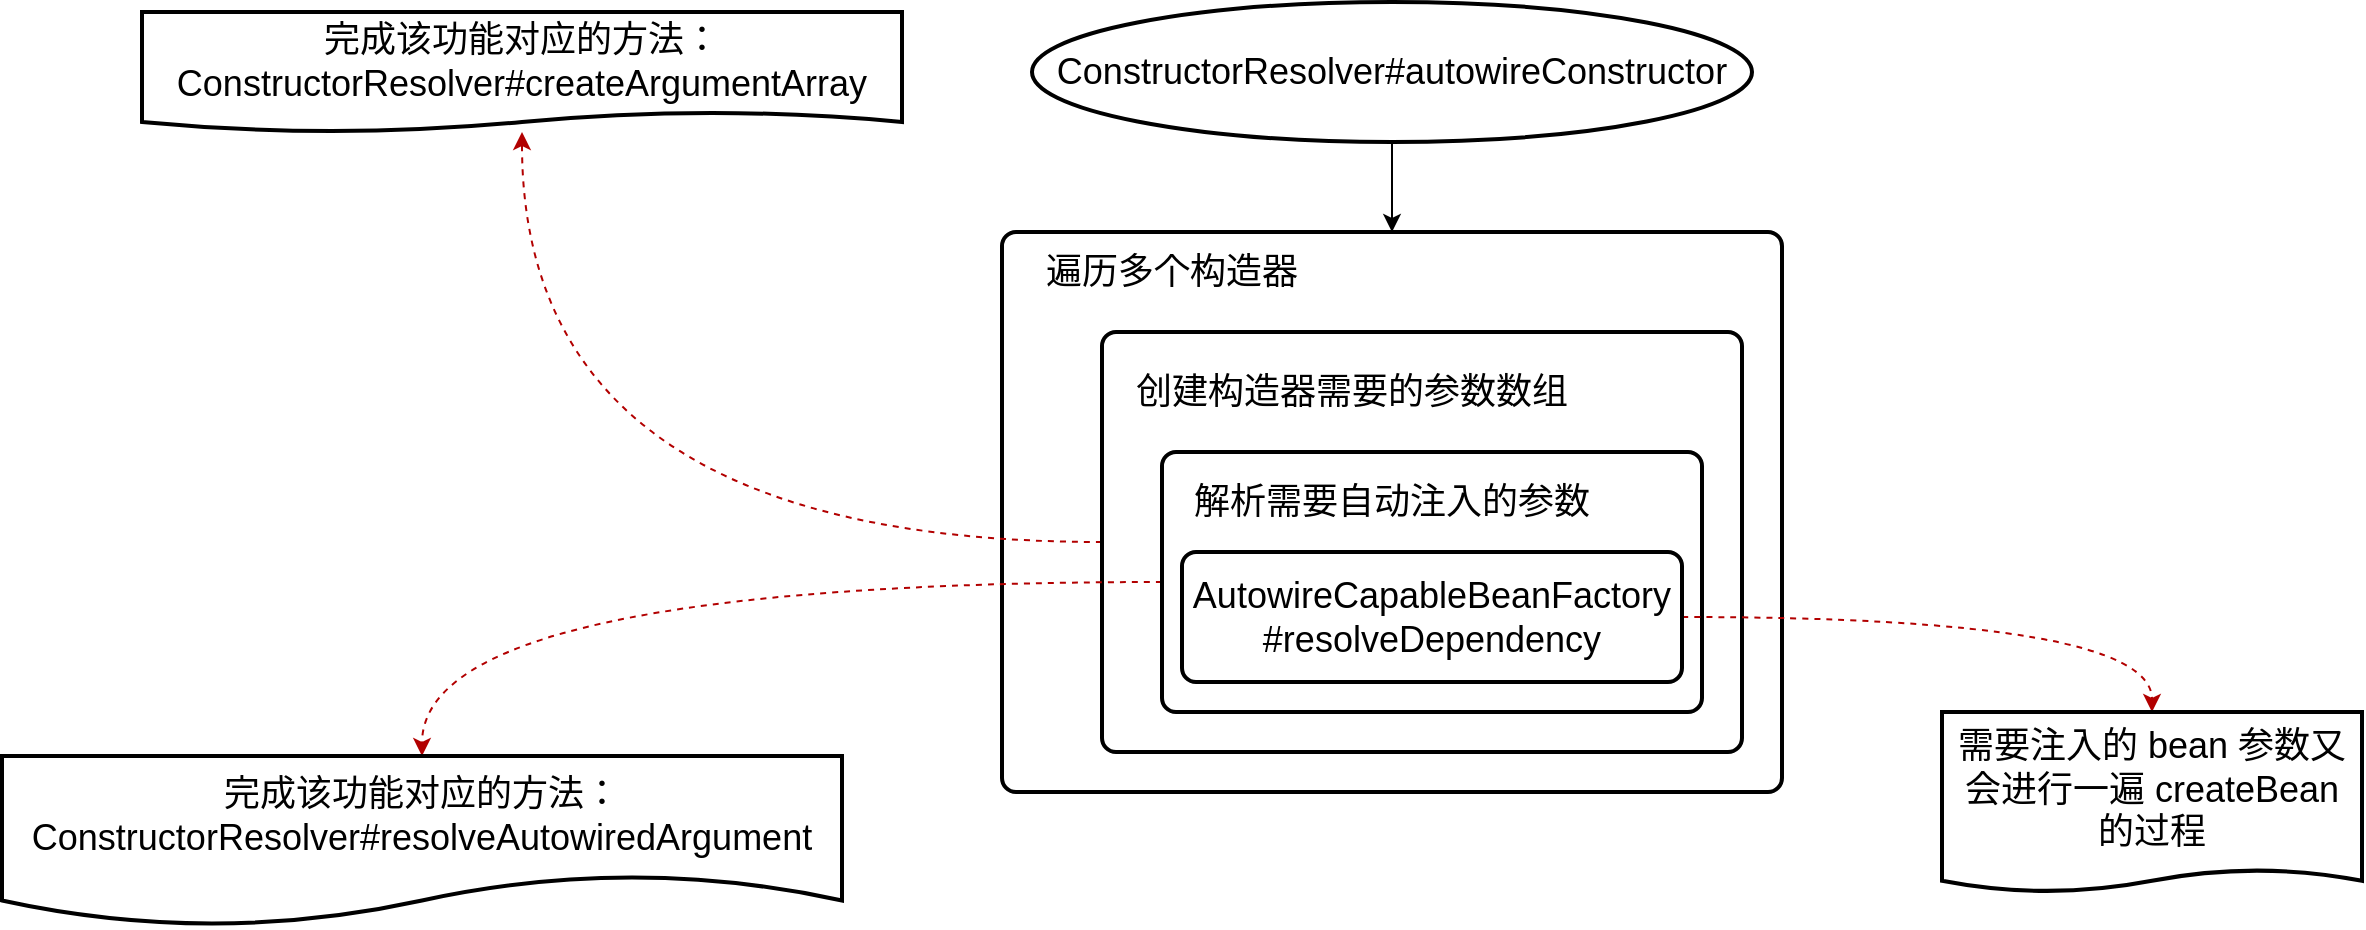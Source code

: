 <mxfile version="20.8.10" type="github">
  <diagram name="第 1 页" id="OaGnfDk5EdA8OH1uygie">
    <mxGraphModel dx="2261" dy="796" grid="1" gridSize="10" guides="1" tooltips="1" connect="1" arrows="1" fold="1" page="1" pageScale="1" pageWidth="827" pageHeight="1169" math="0" shadow="0">
      <root>
        <mxCell id="0" />
        <mxCell id="1" parent="0" />
        <mxCell id="i0wR6J2IRW5RHCVqw8sQ-17" style="edgeStyle=orthogonalEdgeStyle;orthogonalLoop=1;jettySize=auto;html=1;fontSize=18;rounded=0;" edge="1" parent="1" source="i0wR6J2IRW5RHCVqw8sQ-1" target="i0wR6J2IRW5RHCVqw8sQ-3">
          <mxGeometry relative="1" as="geometry" />
        </mxCell>
        <mxCell id="i0wR6J2IRW5RHCVqw8sQ-1" value="&lt;font style=&quot;font-size: 18px;&quot;&gt;ConstructorResolver#autowireConstructor&lt;/font&gt;" style="strokeWidth=2;html=1;shape=mxgraph.flowchart.start_1;whiteSpace=wrap;" vertex="1" parent="1">
          <mxGeometry x="275" y="165" width="360" height="70" as="geometry" />
        </mxCell>
        <mxCell id="i0wR6J2IRW5RHCVqw8sQ-3" value="" style="rounded=1;whiteSpace=wrap;html=1;absoluteArcSize=1;arcSize=14;strokeWidth=2;fontSize=18;" vertex="1" parent="1">
          <mxGeometry x="260" y="280" width="390" height="280" as="geometry" />
        </mxCell>
        <mxCell id="i0wR6J2IRW5RHCVqw8sQ-9" value="" style="edgeStyle=orthogonalEdgeStyle;orthogonalLoop=1;jettySize=auto;html=1;fontSize=18;curved=1;dashed=1;fillColor=#e51400;strokeColor=#B20000;" edge="1" parent="1" source="i0wR6J2IRW5RHCVqw8sQ-4" target="i0wR6J2IRW5RHCVqw8sQ-8">
          <mxGeometry relative="1" as="geometry" />
        </mxCell>
        <mxCell id="i0wR6J2IRW5RHCVqw8sQ-4" value="" style="rounded=1;whiteSpace=wrap;html=1;absoluteArcSize=1;arcSize=14;strokeWidth=2;fontSize=18;" vertex="1" parent="1">
          <mxGeometry x="310" y="330" width="320" height="210" as="geometry" />
        </mxCell>
        <mxCell id="i0wR6J2IRW5RHCVqw8sQ-5" value="遍历多个构造器" style="text;html=1;strokeColor=none;fillColor=none;align=center;verticalAlign=middle;whiteSpace=wrap;rounded=0;fontSize=18;" vertex="1" parent="1">
          <mxGeometry x="270" y="280" width="150" height="40" as="geometry" />
        </mxCell>
        <mxCell id="i0wR6J2IRW5RHCVqw8sQ-6" value="创建构造器需要的参数数组" style="text;html=1;strokeColor=none;fillColor=none;align=center;verticalAlign=middle;whiteSpace=wrap;rounded=0;fontSize=18;" vertex="1" parent="1">
          <mxGeometry x="320" y="350" width="230" height="20" as="geometry" />
        </mxCell>
        <mxCell id="i0wR6J2IRW5RHCVqw8sQ-11" value="" style="edgeStyle=orthogonalEdgeStyle;orthogonalLoop=1;jettySize=auto;html=1;fontSize=18;curved=1;dashed=1;fillColor=#e51400;strokeColor=#B20000;" edge="1" parent="1" source="i0wR6J2IRW5RHCVqw8sQ-7" target="i0wR6J2IRW5RHCVqw8sQ-10">
          <mxGeometry relative="1" as="geometry" />
        </mxCell>
        <mxCell id="i0wR6J2IRW5RHCVqw8sQ-7" value="" style="rounded=1;whiteSpace=wrap;html=1;absoluteArcSize=1;arcSize=14;strokeWidth=2;fontSize=18;" vertex="1" parent="1">
          <mxGeometry x="340" y="390" width="270" height="130" as="geometry" />
        </mxCell>
        <mxCell id="i0wR6J2IRW5RHCVqw8sQ-8" value="完成该功能对应的方法：&lt;br&gt;ConstructorResolver#createArgumentArray" style="shape=document;whiteSpace=wrap;html=1;boundedLbl=1;fontSize=18;rounded=1;arcSize=14;strokeWidth=2;size=0.167;" vertex="1" parent="1">
          <mxGeometry x="-170" y="170" width="380" height="60" as="geometry" />
        </mxCell>
        <mxCell id="i0wR6J2IRW5RHCVqw8sQ-10" value="完成该功能对应的方法：&lt;br&gt;ConstructorResolver#resolveAutowiredArgument" style="shape=document;whiteSpace=wrap;html=1;boundedLbl=1;fontSize=18;rounded=1;arcSize=14;strokeWidth=2;" vertex="1" parent="1">
          <mxGeometry x="-240" y="542" width="420" height="85" as="geometry" />
        </mxCell>
        <mxCell id="i0wR6J2IRW5RHCVqw8sQ-13" value="解析需要自动注入的参数" style="text;html=1;strokeColor=none;fillColor=none;align=center;verticalAlign=middle;whiteSpace=wrap;rounded=0;fontSize=18;" vertex="1" parent="1">
          <mxGeometry x="350" y="400" width="210" height="30" as="geometry" />
        </mxCell>
        <mxCell id="i0wR6J2IRW5RHCVqw8sQ-16" value="" style="edgeStyle=orthogonalEdgeStyle;orthogonalLoop=1;jettySize=auto;html=1;fontSize=18;curved=1;dashed=1;fillColor=#e51400;strokeColor=#B20000;" edge="1" parent="1" source="i0wR6J2IRW5RHCVqw8sQ-14" target="i0wR6J2IRW5RHCVqw8sQ-15">
          <mxGeometry relative="1" as="geometry" />
        </mxCell>
        <mxCell id="i0wR6J2IRW5RHCVqw8sQ-14" value="AutowireCapableBeanFactory&lt;br&gt;#resolveDependency" style="rounded=1;whiteSpace=wrap;html=1;absoluteArcSize=1;arcSize=14;strokeWidth=2;fontSize=18;" vertex="1" parent="1">
          <mxGeometry x="350" y="440" width="250" height="65" as="geometry" />
        </mxCell>
        <mxCell id="i0wR6J2IRW5RHCVqw8sQ-15" value="需要注入的 bean 参数又会进行一遍 createBean 的过程" style="shape=document;whiteSpace=wrap;html=1;boundedLbl=1;fontSize=18;rounded=1;arcSize=14;strokeWidth=2;size=0.125;" vertex="1" parent="1">
          <mxGeometry x="730" y="520" width="210" height="90" as="geometry" />
        </mxCell>
      </root>
    </mxGraphModel>
  </diagram>
</mxfile>
